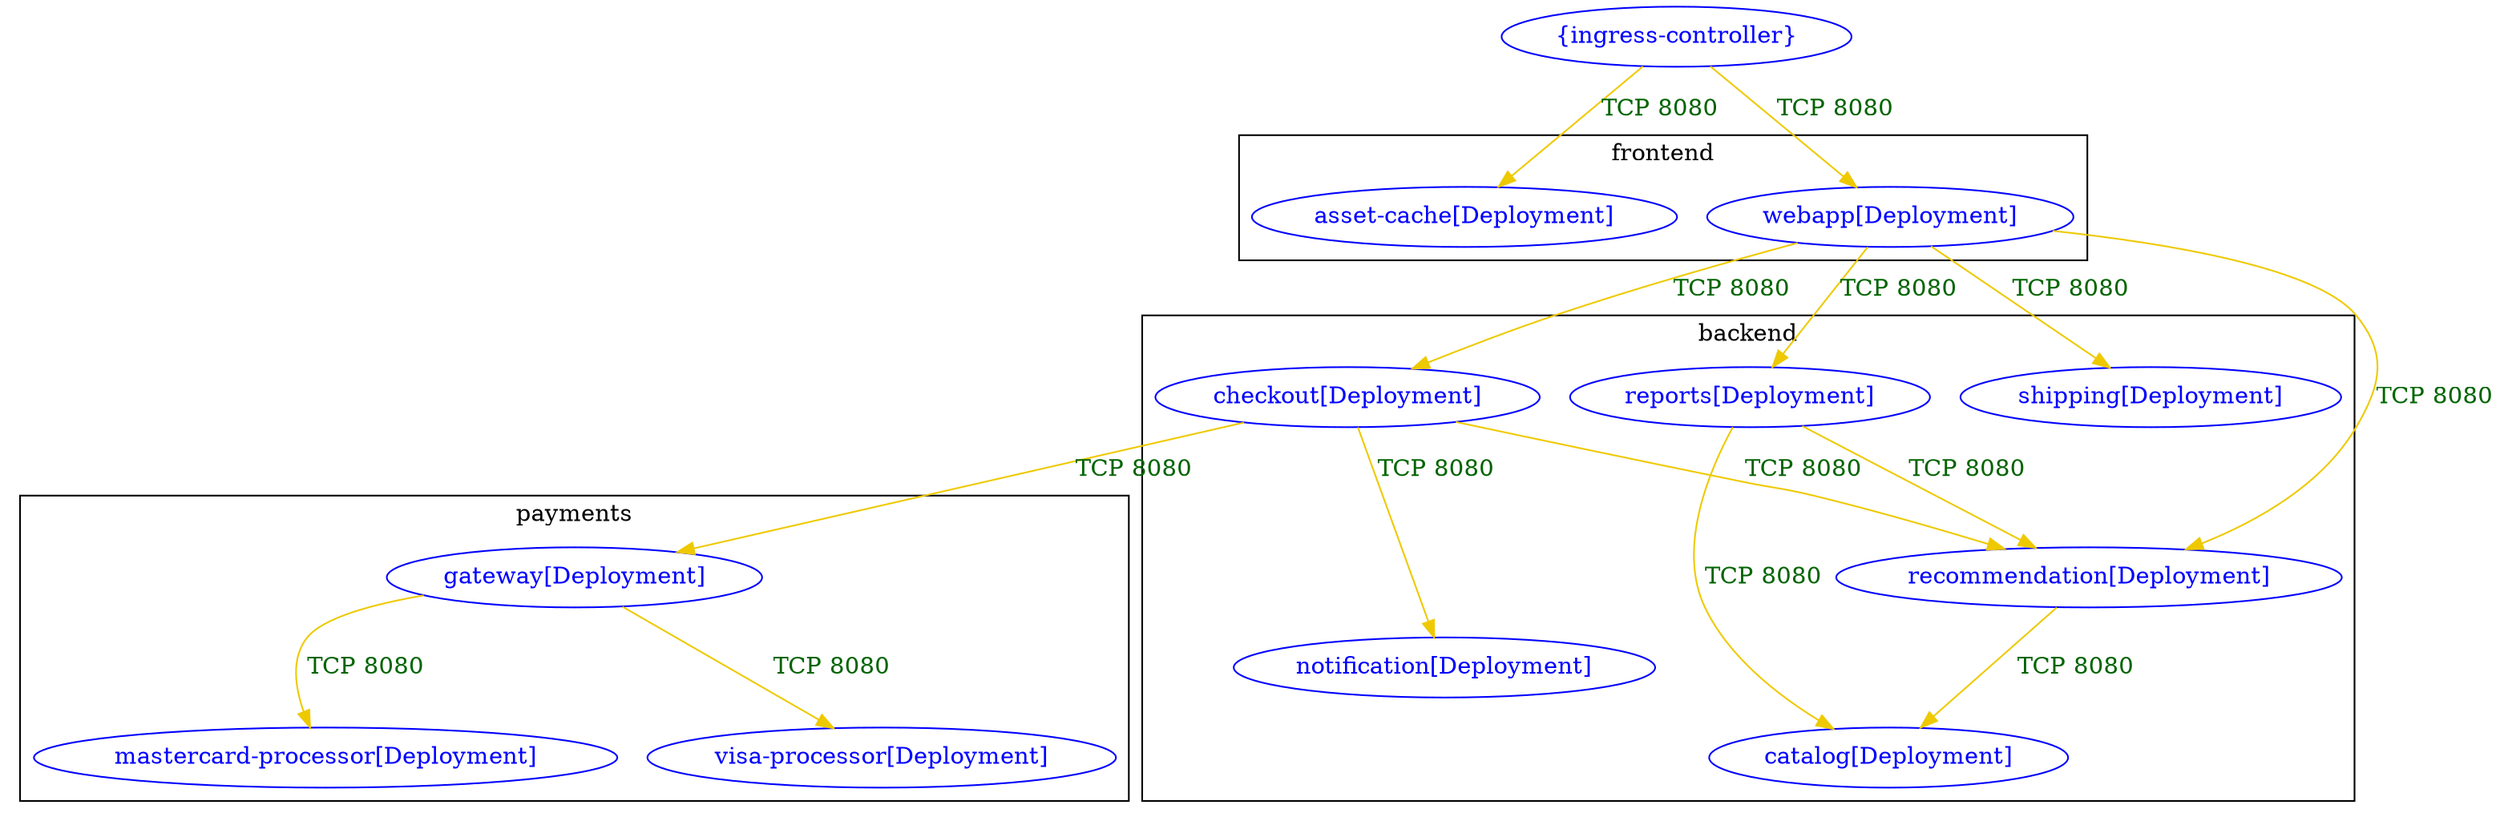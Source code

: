 digraph {
	subgraph "cluster_backend" {
		color="black"
		fontcolor="black"
		"backend/catalog[Deployment]" [label="catalog[Deployment]" color="blue" fontcolor="blue"]
		"backend/checkout[Deployment]" [label="checkout[Deployment]" color="blue" fontcolor="blue"]
		"backend/notification[Deployment]" [label="notification[Deployment]" color="blue" fontcolor="blue"]
		"backend/recommendation[Deployment]" [label="recommendation[Deployment]" color="blue" fontcolor="blue"]
		"backend/reports[Deployment]" [label="reports[Deployment]" color="blue" fontcolor="blue"]
		"backend/shipping[Deployment]" [label="shipping[Deployment]" color="blue" fontcolor="blue"]
		label="backend"
	}
	subgraph "cluster_frontend" {
		color="black"
		fontcolor="black"
		"frontend/asset-cache[Deployment]" [label="asset-cache[Deployment]" color="blue" fontcolor="blue"]
		"frontend/webapp[Deployment]" [label="webapp[Deployment]" color="blue" fontcolor="blue"]
		label="frontend"
	}
	subgraph "cluster_payments" {
		color="black"
		fontcolor="black"
		"payments/gateway[Deployment]" [label="gateway[Deployment]" color="blue" fontcolor="blue"]
		"payments/mastercard-processor[Deployment]" [label="mastercard-processor[Deployment]" color="blue" fontcolor="blue"]
		"payments/visa-processor[Deployment]" [label="visa-processor[Deployment]" color="blue" fontcolor="blue"]
		label="payments"
	}
	"{ingress-controller}" [label="{ingress-controller}" color="blue" fontcolor="blue"]
	"backend/checkout[Deployment]" -> "backend/notification[Deployment]" [label="TCP 8080" color="gold2" fontcolor="darkgreen" weight=0.5]
	"backend/checkout[Deployment]" -> "backend/recommendation[Deployment]" [label="TCP 8080" color="gold2" fontcolor="darkgreen" weight=0.5]
	"backend/checkout[Deployment]" -> "payments/gateway[Deployment]" [label="TCP 8080" color="gold2" fontcolor="darkgreen" weight=0.5]
	"backend/recommendation[Deployment]" -> "backend/catalog[Deployment]" [label="TCP 8080" color="gold2" fontcolor="darkgreen" weight=1]
	"backend/reports[Deployment]" -> "backend/catalog[Deployment]" [label="TCP 8080" color="gold2" fontcolor="darkgreen" weight=1]
	"backend/reports[Deployment]" -> "backend/recommendation[Deployment]" [label="TCP 8080" color="gold2" fontcolor="darkgreen" weight=1]
	"frontend/webapp[Deployment]" -> "backend/checkout[Deployment]" [label="TCP 8080" color="gold2" fontcolor="darkgreen" weight=1]
	"frontend/webapp[Deployment]" -> "backend/recommendation[Deployment]" [label="TCP 8080" color="gold2" fontcolor="darkgreen" weight=1]
	"frontend/webapp[Deployment]" -> "backend/reports[Deployment]" [label="TCP 8080" color="gold2" fontcolor="darkgreen" weight=1]
	"frontend/webapp[Deployment]" -> "backend/shipping[Deployment]" [label="TCP 8080" color="gold2" fontcolor="darkgreen" weight=1]
	"payments/gateway[Deployment]" -> "payments/mastercard-processor[Deployment]" [label="TCP 8080" color="gold2" fontcolor="darkgreen" weight=0.5]
	"payments/gateway[Deployment]" -> "payments/visa-processor[Deployment]" [label="TCP 8080" color="gold2" fontcolor="darkgreen" weight=0.5]
	"{ingress-controller}" -> "frontend/asset-cache[Deployment]" [label="TCP 8080" color="gold2" fontcolor="darkgreen" weight=1]
	"{ingress-controller}" -> "frontend/webapp[Deployment]" [label="TCP 8080" color="gold2" fontcolor="darkgreen" weight=1]
}